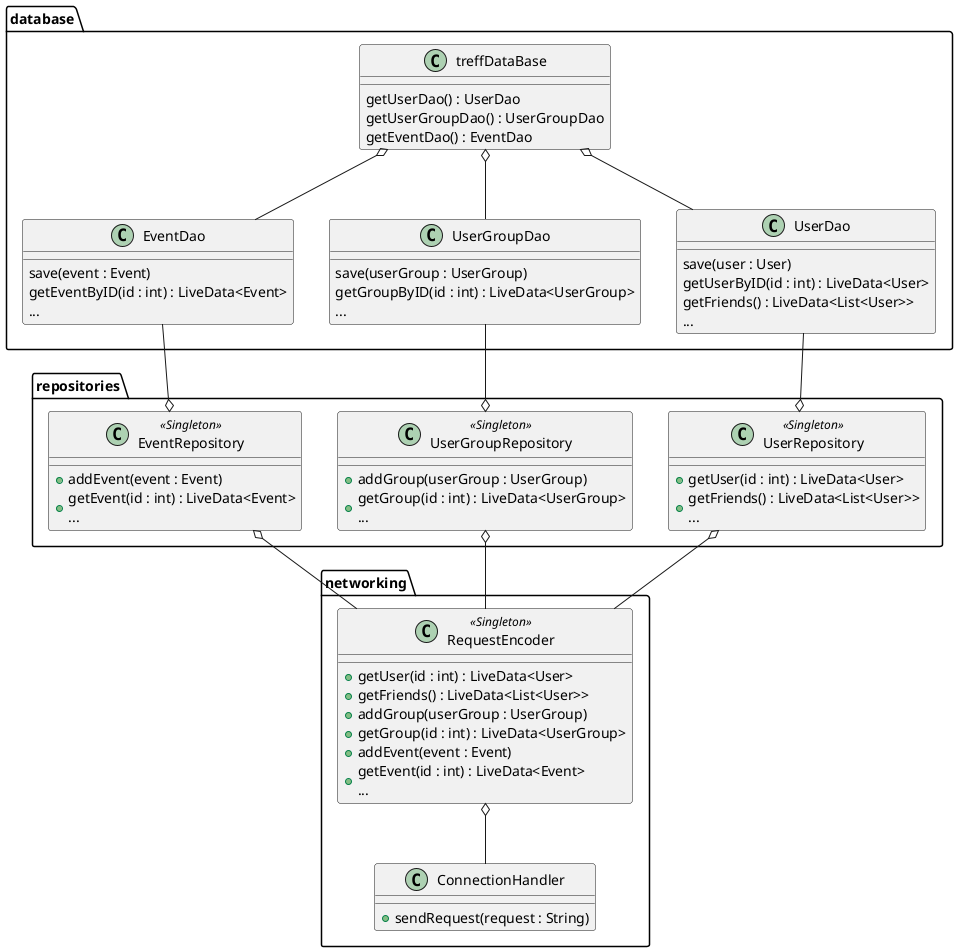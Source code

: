 @startuml

package database {
    class "UserDao" as UD {
        save(user : User)
        getUserByID(id : int) : LiveData<User>
        getFriends() : LiveData<List<User>>\n...
    }
    class "UserGroupDao" as UGD {
        save(userGroup : UserGroup)
        getGroupByID(id : int) : LiveData<UserGroup>\n...
    }
    class "EventDao" as ED {
        save(event : Event)
        getEventByID(id : int) : LiveData<Event>\n...
    }
    class "treffDataBase" as DB {
        getUserDao() : UserDao
        getUserGroupDao() : UserGroupDao
        getEventDao() : EventDao
    }
}

package repositories {
    class "UserRepository" as UR <<Singleton>> {
        +getUser(id : int) : LiveData<User>
        +getFriends() : LiveData<List<User>>\n...
    }
    class "UserGroupRepository" as UGR <<Singleton>> {
        +addGroup(userGroup : UserGroup)
        +getGroup(id : int) : LiveData<UserGroup>\n...
    }
    class "EventRepository" as ER <<Singleton>> {
        +addEvent(event : Event)
        +getEvent(id : int) : LiveData<Event>\n...
    }
}

package networking {
    class "RequestEncoder" as RE <<Singleton>> {
        +getUser(id : int) : LiveData<User>
        +getFriends() : LiveData<List<User>>
        +addGroup(userGroup : UserGroup)
        +getGroup(id : int) : LiveData<UserGroup>
        +addEvent(event : Event)
        +getEvent(id : int) : LiveData<Event>\n...
    }
    class "ConnectionHandler" as CH {
        +sendRequest(request : String)
    }
}

UR o-up- UD
UGR o-up- UGD
ER o-up- ED

DB o-down- UD
DB o-down- UGD
DB o-down- ED

UR o-down- RE
UGR o-down- RE
ER o-down- RE

RE o-down- CH


@enduml